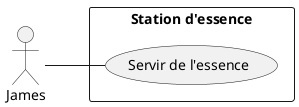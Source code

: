 @startuml ex1

left to right direction

Actor James



rectangle "Station d'essence"{
    usecase "Servir de l'essence" as UC1
}

James -- UC1



@enduml

